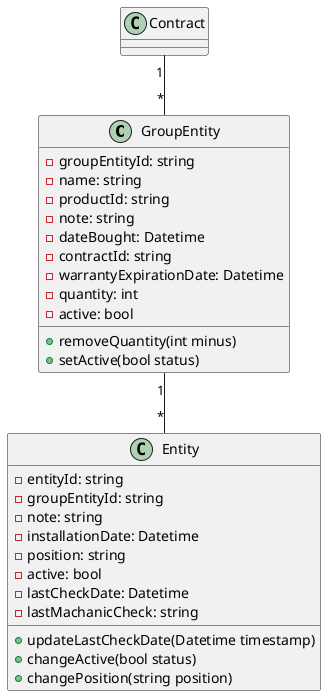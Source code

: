 @startuml
class GroupEntity{
    - groupEntityId: string
    - name: string
    - productId: string
    - note: string
    - dateBought: Datetime
    - contractId: string
    - warrantyExpirationDate: Datetime
    - quantity: int
    - active: bool
    + removeQuantity(int minus)
    + setActive(bool status)
}

class Entity{
    - entityId: string
    - groupEntityId: string
    - note: string
    - installationDate: Datetime
    - position: string
    - active: bool
    - lastCheckDate: Datetime
    - lastMachanicCheck: string
    + updateLastCheckDate(Datetime timestamp)
    + changeActive(bool status)
    + changePosition(string position)
}

GroupEntity "1"--"*" Entity
Contract "1"--"*" GroupEntity

@enduml